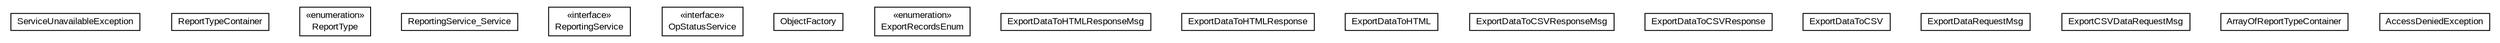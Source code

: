 #!/usr/local/bin/dot
#
# Class diagram 
# Generated by UMLGraph version R5_6-24-gf6e263 (http://www.umlgraph.org/)
#

digraph G {
	edge [fontname="arial",fontsize=10,labelfontname="arial",labelfontsize=10];
	node [fontname="arial",fontsize=10,shape=plaintext];
	nodesep=0.25;
	ranksep=0.5;
	// org.miloss.fgsms.services.interfaces.reportingservice.ServiceUnavailableException
	c24400 [label=<<table title="org.miloss.fgsms.services.interfaces.reportingservice.ServiceUnavailableException" border="0" cellborder="1" cellspacing="0" cellpadding="2" port="p" href="./ServiceUnavailableException.html">
		<tr><td><table border="0" cellspacing="0" cellpadding="1">
<tr><td align="center" balign="center"> ServiceUnavailableException </td></tr>
		</table></td></tr>
		</table>>, URL="./ServiceUnavailableException.html", fontname="arial", fontcolor="black", fontsize=10.0];
	// org.miloss.fgsms.services.interfaces.reportingservice.ReportTypeContainer
	c24401 [label=<<table title="org.miloss.fgsms.services.interfaces.reportingservice.ReportTypeContainer" border="0" cellborder="1" cellspacing="0" cellpadding="2" port="p" href="./ReportTypeContainer.html">
		<tr><td><table border="0" cellspacing="0" cellpadding="1">
<tr><td align="center" balign="center"> ReportTypeContainer </td></tr>
		</table></td></tr>
		</table>>, URL="./ReportTypeContainer.html", fontname="arial", fontcolor="black", fontsize=10.0];
	// org.miloss.fgsms.services.interfaces.reportingservice.ReportType
	c24402 [label=<<table title="org.miloss.fgsms.services.interfaces.reportingservice.ReportType" border="0" cellborder="1" cellspacing="0" cellpadding="2" port="p" href="./ReportType.html">
		<tr><td><table border="0" cellspacing="0" cellpadding="1">
<tr><td align="center" balign="center"> &#171;enumeration&#187; </td></tr>
<tr><td align="center" balign="center"> ReportType </td></tr>
		</table></td></tr>
		</table>>, URL="./ReportType.html", fontname="arial", fontcolor="black", fontsize=10.0];
	// org.miloss.fgsms.services.interfaces.reportingservice.ReportingService_Service
	c24403 [label=<<table title="org.miloss.fgsms.services.interfaces.reportingservice.ReportingService_Service" border="0" cellborder="1" cellspacing="0" cellpadding="2" port="p" href="./ReportingService_Service.html">
		<tr><td><table border="0" cellspacing="0" cellpadding="1">
<tr><td align="center" balign="center"> ReportingService_Service </td></tr>
		</table></td></tr>
		</table>>, URL="./ReportingService_Service.html", fontname="arial", fontcolor="black", fontsize=10.0];
	// org.miloss.fgsms.services.interfaces.reportingservice.ReportingService
	c24404 [label=<<table title="org.miloss.fgsms.services.interfaces.reportingservice.ReportingService" border="0" cellborder="1" cellspacing="0" cellpadding="2" port="p" href="./ReportingService.html">
		<tr><td><table border="0" cellspacing="0" cellpadding="1">
<tr><td align="center" balign="center"> &#171;interface&#187; </td></tr>
<tr><td align="center" balign="center"> ReportingService </td></tr>
		</table></td></tr>
		</table>>, URL="./ReportingService.html", fontname="arial", fontcolor="black", fontsize=10.0];
	// org.miloss.fgsms.services.interfaces.reportingservice.OpStatusService
	c24405 [label=<<table title="org.miloss.fgsms.services.interfaces.reportingservice.OpStatusService" border="0" cellborder="1" cellspacing="0" cellpadding="2" port="p" href="./OpStatusService.html">
		<tr><td><table border="0" cellspacing="0" cellpadding="1">
<tr><td align="center" balign="center"> &#171;interface&#187; </td></tr>
<tr><td align="center" balign="center"> OpStatusService </td></tr>
		</table></td></tr>
		</table>>, URL="./OpStatusService.html", fontname="arial", fontcolor="black", fontsize=10.0];
	// org.miloss.fgsms.services.interfaces.reportingservice.ObjectFactory
	c24406 [label=<<table title="org.miloss.fgsms.services.interfaces.reportingservice.ObjectFactory" border="0" cellborder="1" cellspacing="0" cellpadding="2" port="p" href="./ObjectFactory.html">
		<tr><td><table border="0" cellspacing="0" cellpadding="1">
<tr><td align="center" balign="center"> ObjectFactory </td></tr>
		</table></td></tr>
		</table>>, URL="./ObjectFactory.html", fontname="arial", fontcolor="black", fontsize=10.0];
	// org.miloss.fgsms.services.interfaces.reportingservice.ExportRecordsEnum
	c24407 [label=<<table title="org.miloss.fgsms.services.interfaces.reportingservice.ExportRecordsEnum" border="0" cellborder="1" cellspacing="0" cellpadding="2" port="p" href="./ExportRecordsEnum.html">
		<tr><td><table border="0" cellspacing="0" cellpadding="1">
<tr><td align="center" balign="center"> &#171;enumeration&#187; </td></tr>
<tr><td align="center" balign="center"> ExportRecordsEnum </td></tr>
		</table></td></tr>
		</table>>, URL="./ExportRecordsEnum.html", fontname="arial", fontcolor="black", fontsize=10.0];
	// org.miloss.fgsms.services.interfaces.reportingservice.ExportDataToHTMLResponseMsg
	c24408 [label=<<table title="org.miloss.fgsms.services.interfaces.reportingservice.ExportDataToHTMLResponseMsg" border="0" cellborder="1" cellspacing="0" cellpadding="2" port="p" href="./ExportDataToHTMLResponseMsg.html">
		<tr><td><table border="0" cellspacing="0" cellpadding="1">
<tr><td align="center" balign="center"> ExportDataToHTMLResponseMsg </td></tr>
		</table></td></tr>
		</table>>, URL="./ExportDataToHTMLResponseMsg.html", fontname="arial", fontcolor="black", fontsize=10.0];
	// org.miloss.fgsms.services.interfaces.reportingservice.ExportDataToHTMLResponse
	c24409 [label=<<table title="org.miloss.fgsms.services.interfaces.reportingservice.ExportDataToHTMLResponse" border="0" cellborder="1" cellspacing="0" cellpadding="2" port="p" href="./ExportDataToHTMLResponse.html">
		<tr><td><table border="0" cellspacing="0" cellpadding="1">
<tr><td align="center" balign="center"> ExportDataToHTMLResponse </td></tr>
		</table></td></tr>
		</table>>, URL="./ExportDataToHTMLResponse.html", fontname="arial", fontcolor="black", fontsize=10.0];
	// org.miloss.fgsms.services.interfaces.reportingservice.ExportDataToHTML
	c24410 [label=<<table title="org.miloss.fgsms.services.interfaces.reportingservice.ExportDataToHTML" border="0" cellborder="1" cellspacing="0" cellpadding="2" port="p" href="./ExportDataToHTML.html">
		<tr><td><table border="0" cellspacing="0" cellpadding="1">
<tr><td align="center" balign="center"> ExportDataToHTML </td></tr>
		</table></td></tr>
		</table>>, URL="./ExportDataToHTML.html", fontname="arial", fontcolor="black", fontsize=10.0];
	// org.miloss.fgsms.services.interfaces.reportingservice.ExportDataToCSVResponseMsg
	c24411 [label=<<table title="org.miloss.fgsms.services.interfaces.reportingservice.ExportDataToCSVResponseMsg" border="0" cellborder="1" cellspacing="0" cellpadding="2" port="p" href="./ExportDataToCSVResponseMsg.html">
		<tr><td><table border="0" cellspacing="0" cellpadding="1">
<tr><td align="center" balign="center"> ExportDataToCSVResponseMsg </td></tr>
		</table></td></tr>
		</table>>, URL="./ExportDataToCSVResponseMsg.html", fontname="arial", fontcolor="black", fontsize=10.0];
	// org.miloss.fgsms.services.interfaces.reportingservice.ExportDataToCSVResponse
	c24412 [label=<<table title="org.miloss.fgsms.services.interfaces.reportingservice.ExportDataToCSVResponse" border="0" cellborder="1" cellspacing="0" cellpadding="2" port="p" href="./ExportDataToCSVResponse.html">
		<tr><td><table border="0" cellspacing="0" cellpadding="1">
<tr><td align="center" balign="center"> ExportDataToCSVResponse </td></tr>
		</table></td></tr>
		</table>>, URL="./ExportDataToCSVResponse.html", fontname="arial", fontcolor="black", fontsize=10.0];
	// org.miloss.fgsms.services.interfaces.reportingservice.ExportDataToCSV
	c24413 [label=<<table title="org.miloss.fgsms.services.interfaces.reportingservice.ExportDataToCSV" border="0" cellborder="1" cellspacing="0" cellpadding="2" port="p" href="./ExportDataToCSV.html">
		<tr><td><table border="0" cellspacing="0" cellpadding="1">
<tr><td align="center" balign="center"> ExportDataToCSV </td></tr>
		</table></td></tr>
		</table>>, URL="./ExportDataToCSV.html", fontname="arial", fontcolor="black", fontsize=10.0];
	// org.miloss.fgsms.services.interfaces.reportingservice.ExportDataRequestMsg
	c24414 [label=<<table title="org.miloss.fgsms.services.interfaces.reportingservice.ExportDataRequestMsg" border="0" cellborder="1" cellspacing="0" cellpadding="2" port="p" href="./ExportDataRequestMsg.html">
		<tr><td><table border="0" cellspacing="0" cellpadding="1">
<tr><td align="center" balign="center"> ExportDataRequestMsg </td></tr>
		</table></td></tr>
		</table>>, URL="./ExportDataRequestMsg.html", fontname="arial", fontcolor="black", fontsize=10.0];
	// org.miloss.fgsms.services.interfaces.reportingservice.ExportCSVDataRequestMsg
	c24415 [label=<<table title="org.miloss.fgsms.services.interfaces.reportingservice.ExportCSVDataRequestMsg" border="0" cellborder="1" cellspacing="0" cellpadding="2" port="p" href="./ExportCSVDataRequestMsg.html">
		<tr><td><table border="0" cellspacing="0" cellpadding="1">
<tr><td align="center" balign="center"> ExportCSVDataRequestMsg </td></tr>
		</table></td></tr>
		</table>>, URL="./ExportCSVDataRequestMsg.html", fontname="arial", fontcolor="black", fontsize=10.0];
	// org.miloss.fgsms.services.interfaces.reportingservice.ArrayOfReportTypeContainer
	c24416 [label=<<table title="org.miloss.fgsms.services.interfaces.reportingservice.ArrayOfReportTypeContainer" border="0" cellborder="1" cellspacing="0" cellpadding="2" port="p" href="./ArrayOfReportTypeContainer.html">
		<tr><td><table border="0" cellspacing="0" cellpadding="1">
<tr><td align="center" balign="center"> ArrayOfReportTypeContainer </td></tr>
		</table></td></tr>
		</table>>, URL="./ArrayOfReportTypeContainer.html", fontname="arial", fontcolor="black", fontsize=10.0];
	// org.miloss.fgsms.services.interfaces.reportingservice.AccessDeniedException
	c24417 [label=<<table title="org.miloss.fgsms.services.interfaces.reportingservice.AccessDeniedException" border="0" cellborder="1" cellspacing="0" cellpadding="2" port="p" href="./AccessDeniedException.html">
		<tr><td><table border="0" cellspacing="0" cellpadding="1">
<tr><td align="center" balign="center"> AccessDeniedException </td></tr>
		</table></td></tr>
		</table>>, URL="./AccessDeniedException.html", fontname="arial", fontcolor="black", fontsize=10.0];
}

